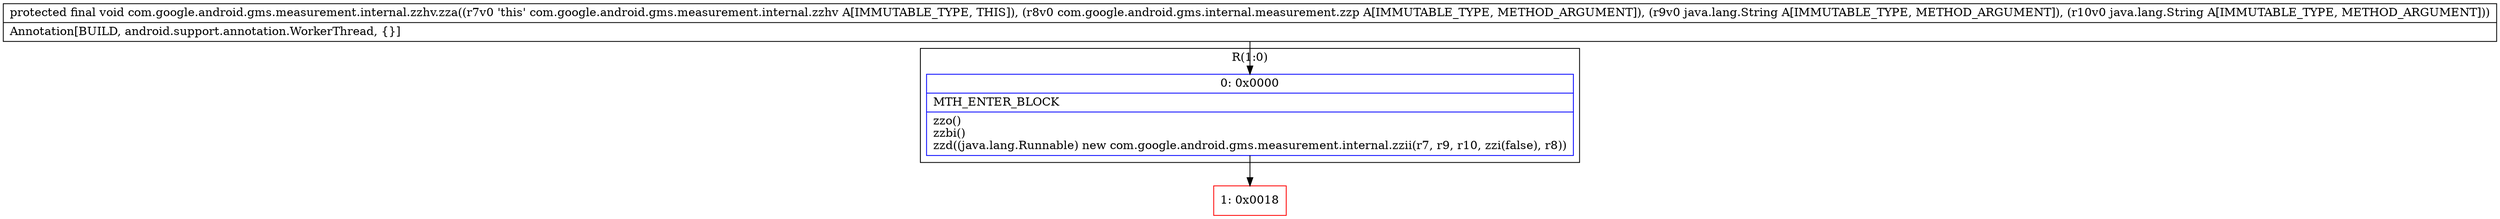 digraph "CFG forcom.google.android.gms.measurement.internal.zzhv.zza(Lcom\/google\/android\/gms\/internal\/measurement\/zzp;Ljava\/lang\/String;Ljava\/lang\/String;)V" {
subgraph cluster_Region_483628744 {
label = "R(1:0)";
node [shape=record,color=blue];
Node_0 [shape=record,label="{0\:\ 0x0000|MTH_ENTER_BLOCK\l|zzo()\lzzbi()\lzzd((java.lang.Runnable) new com.google.android.gms.measurement.internal.zzii(r7, r9, r10, zzi(false), r8))\l}"];
}
Node_1 [shape=record,color=red,label="{1\:\ 0x0018}"];
MethodNode[shape=record,label="{protected final void com.google.android.gms.measurement.internal.zzhv.zza((r7v0 'this' com.google.android.gms.measurement.internal.zzhv A[IMMUTABLE_TYPE, THIS]), (r8v0 com.google.android.gms.internal.measurement.zzp A[IMMUTABLE_TYPE, METHOD_ARGUMENT]), (r9v0 java.lang.String A[IMMUTABLE_TYPE, METHOD_ARGUMENT]), (r10v0 java.lang.String A[IMMUTABLE_TYPE, METHOD_ARGUMENT]))  | Annotation[BUILD, android.support.annotation.WorkerThread, \{\}]\l}"];
MethodNode -> Node_0;
Node_0 -> Node_1;
}

